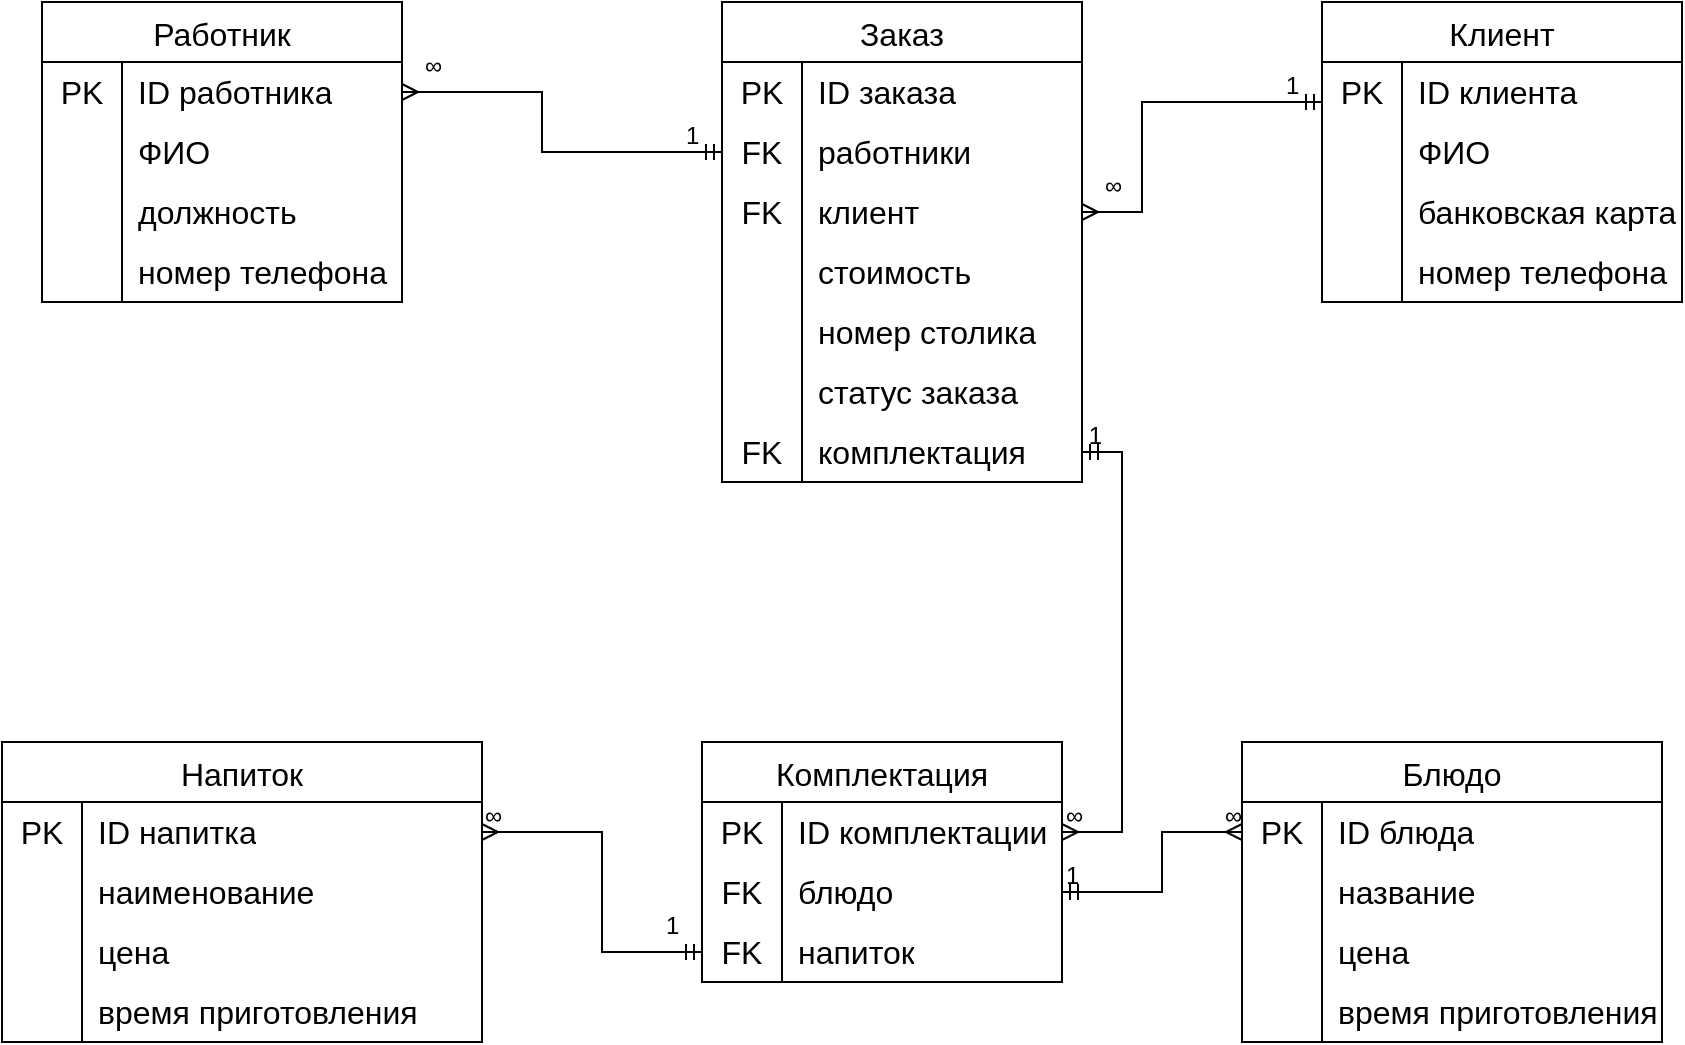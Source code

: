 <mxfile version="20.8.18" type="device"><diagram id="R2lEEEUBdFMjLlhIrx00" name="Page-1"><mxGraphModel dx="1114" dy="616" grid="1" gridSize="10" guides="1" tooltips="1" connect="1" arrows="1" fold="1" page="1" pageScale="1" pageWidth="850" pageHeight="1100" math="0" shadow="0" extFonts="Permanent Marker^https://fonts.googleapis.com/css?family=Permanent+Marker"><root><mxCell id="0"/><mxCell id="1" parent="0"/><mxCell id="Vai_K-066m-86eOSPjn1-1" value="Заказ" style="shape=table;startSize=30;container=1;collapsible=0;childLayout=tableLayout;fixedRows=1;rowLines=0;fontStyle=0;strokeColor=default;fontSize=16;" vertex="1" parent="1"><mxGeometry x="370" y="40" width="180" height="240" as="geometry"/></mxCell><mxCell id="Vai_K-066m-86eOSPjn1-2" value="" style="shape=tableRow;horizontal=0;startSize=0;swimlaneHead=0;swimlaneBody=0;top=0;left=0;bottom=0;right=0;collapsible=0;dropTarget=0;fillColor=none;points=[[0,0.5],[1,0.5]];portConstraint=eastwest;strokeColor=inherit;fontSize=16;" vertex="1" parent="Vai_K-066m-86eOSPjn1-1"><mxGeometry y="30" width="180" height="30" as="geometry"/></mxCell><mxCell id="Vai_K-066m-86eOSPjn1-3" value="PK" style="shape=partialRectangle;html=1;whiteSpace=wrap;connectable=0;fillColor=none;top=0;left=0;bottom=0;right=0;overflow=hidden;pointerEvents=1;strokeColor=inherit;fontSize=16;" vertex="1" parent="Vai_K-066m-86eOSPjn1-2"><mxGeometry width="40" height="30" as="geometry"><mxRectangle width="40" height="30" as="alternateBounds"/></mxGeometry></mxCell><mxCell id="Vai_K-066m-86eOSPjn1-4" value="ID заказа" style="shape=partialRectangle;html=1;whiteSpace=wrap;connectable=0;fillColor=none;top=0;left=0;bottom=0;right=0;align=left;spacingLeft=6;overflow=hidden;strokeColor=inherit;fontSize=16;" vertex="1" parent="Vai_K-066m-86eOSPjn1-2"><mxGeometry x="40" width="140" height="30" as="geometry"><mxRectangle width="140" height="30" as="alternateBounds"/></mxGeometry></mxCell><mxCell id="Vai_K-066m-86eOSPjn1-8" value="" style="shape=tableRow;horizontal=0;startSize=0;swimlaneHead=0;swimlaneBody=0;top=0;left=0;bottom=0;right=0;collapsible=0;dropTarget=0;fillColor=none;points=[[0,0.5],[1,0.5]];portConstraint=eastwest;strokeColor=inherit;fontSize=16;" vertex="1" parent="Vai_K-066m-86eOSPjn1-1"><mxGeometry y="60" width="180" height="30" as="geometry"/></mxCell><mxCell id="Vai_K-066m-86eOSPjn1-9" value="FK" style="shape=partialRectangle;html=1;whiteSpace=wrap;connectable=0;fillColor=none;top=0;left=0;bottom=0;right=0;overflow=hidden;strokeColor=inherit;fontSize=16;" vertex="1" parent="Vai_K-066m-86eOSPjn1-8"><mxGeometry width="40" height="30" as="geometry"><mxRectangle width="40" height="30" as="alternateBounds"/></mxGeometry></mxCell><mxCell id="Vai_K-066m-86eOSPjn1-10" value="работники" style="shape=partialRectangle;html=1;whiteSpace=wrap;connectable=0;fillColor=none;top=0;left=0;bottom=0;right=0;align=left;spacingLeft=6;overflow=hidden;strokeColor=inherit;fontSize=16;" vertex="1" parent="Vai_K-066m-86eOSPjn1-8"><mxGeometry x="40" width="140" height="30" as="geometry"><mxRectangle width="140" height="30" as="alternateBounds"/></mxGeometry></mxCell><mxCell id="Vai_K-066m-86eOSPjn1-11" style="shape=tableRow;horizontal=0;startSize=0;swimlaneHead=0;swimlaneBody=0;top=0;left=0;bottom=0;right=0;collapsible=0;dropTarget=0;fillColor=none;points=[[0,0.5],[1,0.5]];portConstraint=eastwest;strokeColor=inherit;fontSize=16;" vertex="1" parent="Vai_K-066m-86eOSPjn1-1"><mxGeometry y="90" width="180" height="30" as="geometry"/></mxCell><mxCell id="Vai_K-066m-86eOSPjn1-12" value="FK" style="shape=partialRectangle;html=1;whiteSpace=wrap;connectable=0;fillColor=none;top=0;left=0;bottom=0;right=0;overflow=hidden;strokeColor=inherit;fontSize=16;" vertex="1" parent="Vai_K-066m-86eOSPjn1-11"><mxGeometry width="40" height="30" as="geometry"><mxRectangle width="40" height="30" as="alternateBounds"/></mxGeometry></mxCell><mxCell id="Vai_K-066m-86eOSPjn1-13" value="клиент" style="shape=partialRectangle;html=1;whiteSpace=wrap;connectable=0;fillColor=none;top=0;left=0;bottom=0;right=0;align=left;spacingLeft=6;overflow=hidden;strokeColor=inherit;fontSize=16;" vertex="1" parent="Vai_K-066m-86eOSPjn1-11"><mxGeometry x="40" width="140" height="30" as="geometry"><mxRectangle width="140" height="30" as="alternateBounds"/></mxGeometry></mxCell><mxCell id="Vai_K-066m-86eOSPjn1-14" style="shape=tableRow;horizontal=0;startSize=0;swimlaneHead=0;swimlaneBody=0;top=0;left=0;bottom=0;right=0;collapsible=0;dropTarget=0;fillColor=none;points=[[0,0.5],[1,0.5]];portConstraint=eastwest;strokeColor=inherit;fontSize=16;" vertex="1" parent="Vai_K-066m-86eOSPjn1-1"><mxGeometry y="120" width="180" height="30" as="geometry"/></mxCell><mxCell id="Vai_K-066m-86eOSPjn1-15" style="shape=partialRectangle;html=1;whiteSpace=wrap;connectable=0;fillColor=none;top=0;left=0;bottom=0;right=0;overflow=hidden;strokeColor=inherit;fontSize=16;" vertex="1" parent="Vai_K-066m-86eOSPjn1-14"><mxGeometry width="40" height="30" as="geometry"><mxRectangle width="40" height="30" as="alternateBounds"/></mxGeometry></mxCell><mxCell id="Vai_K-066m-86eOSPjn1-16" value="стоимость" style="shape=partialRectangle;html=1;whiteSpace=wrap;connectable=0;fillColor=none;top=0;left=0;bottom=0;right=0;align=left;spacingLeft=6;overflow=hidden;strokeColor=inherit;fontSize=16;" vertex="1" parent="Vai_K-066m-86eOSPjn1-14"><mxGeometry x="40" width="140" height="30" as="geometry"><mxRectangle width="140" height="30" as="alternateBounds"/></mxGeometry></mxCell><mxCell id="Vai_K-066m-86eOSPjn1-5" value="" style="shape=tableRow;horizontal=0;startSize=0;swimlaneHead=0;swimlaneBody=0;top=0;left=0;bottom=0;right=0;collapsible=0;dropTarget=0;fillColor=none;points=[[0,0.5],[1,0.5]];portConstraint=eastwest;strokeColor=inherit;fontSize=16;" vertex="1" parent="Vai_K-066m-86eOSPjn1-1"><mxGeometry y="150" width="180" height="30" as="geometry"/></mxCell><mxCell id="Vai_K-066m-86eOSPjn1-6" value="" style="shape=partialRectangle;html=1;whiteSpace=wrap;connectable=0;fillColor=none;top=0;left=0;bottom=0;right=0;overflow=hidden;strokeColor=inherit;fontSize=16;" vertex="1" parent="Vai_K-066m-86eOSPjn1-5"><mxGeometry width="40" height="30" as="geometry"><mxRectangle width="40" height="30" as="alternateBounds"/></mxGeometry></mxCell><mxCell id="Vai_K-066m-86eOSPjn1-7" value="номер столика" style="shape=partialRectangle;html=1;whiteSpace=wrap;connectable=0;fillColor=none;top=0;left=0;bottom=0;right=0;align=left;spacingLeft=6;overflow=hidden;strokeColor=inherit;fontSize=16;" vertex="1" parent="Vai_K-066m-86eOSPjn1-5"><mxGeometry x="40" width="140" height="30" as="geometry"><mxRectangle width="140" height="30" as="alternateBounds"/></mxGeometry></mxCell><mxCell id="Vai_K-066m-86eOSPjn1-17" style="shape=tableRow;horizontal=0;startSize=0;swimlaneHead=0;swimlaneBody=0;top=0;left=0;bottom=0;right=0;collapsible=0;dropTarget=0;fillColor=none;points=[[0,0.5],[1,0.5]];portConstraint=eastwest;strokeColor=inherit;fontSize=16;" vertex="1" parent="Vai_K-066m-86eOSPjn1-1"><mxGeometry y="180" width="180" height="30" as="geometry"/></mxCell><mxCell id="Vai_K-066m-86eOSPjn1-18" style="shape=partialRectangle;html=1;whiteSpace=wrap;connectable=0;fillColor=none;top=0;left=0;bottom=0;right=0;overflow=hidden;strokeColor=inherit;fontSize=16;" vertex="1" parent="Vai_K-066m-86eOSPjn1-17"><mxGeometry width="40" height="30" as="geometry"><mxRectangle width="40" height="30" as="alternateBounds"/></mxGeometry></mxCell><mxCell id="Vai_K-066m-86eOSPjn1-19" value="статус заказа" style="shape=partialRectangle;html=1;whiteSpace=wrap;connectable=0;fillColor=none;top=0;left=0;bottom=0;right=0;align=left;spacingLeft=6;overflow=hidden;strokeColor=inherit;fontSize=16;" vertex="1" parent="Vai_K-066m-86eOSPjn1-17"><mxGeometry x="40" width="140" height="30" as="geometry"><mxRectangle width="140" height="30" as="alternateBounds"/></mxGeometry></mxCell><mxCell id="Vai_K-066m-86eOSPjn1-87" style="shape=tableRow;horizontal=0;startSize=0;swimlaneHead=0;swimlaneBody=0;top=0;left=0;bottom=0;right=0;collapsible=0;dropTarget=0;fillColor=none;points=[[0,0.5],[1,0.5]];portConstraint=eastwest;strokeColor=inherit;fontSize=16;" vertex="1" parent="Vai_K-066m-86eOSPjn1-1"><mxGeometry y="210" width="180" height="30" as="geometry"/></mxCell><mxCell id="Vai_K-066m-86eOSPjn1-88" value="FK" style="shape=partialRectangle;html=1;whiteSpace=wrap;connectable=0;fillColor=none;top=0;left=0;bottom=0;right=0;overflow=hidden;strokeColor=inherit;fontSize=16;" vertex="1" parent="Vai_K-066m-86eOSPjn1-87"><mxGeometry width="40" height="30" as="geometry"><mxRectangle width="40" height="30" as="alternateBounds"/></mxGeometry></mxCell><mxCell id="Vai_K-066m-86eOSPjn1-89" value="комплектация" style="shape=partialRectangle;html=1;whiteSpace=wrap;connectable=0;fillColor=none;top=0;left=0;bottom=0;right=0;align=left;spacingLeft=6;overflow=hidden;strokeColor=inherit;fontSize=16;" vertex="1" parent="Vai_K-066m-86eOSPjn1-87"><mxGeometry x="40" width="140" height="30" as="geometry"><mxRectangle width="140" height="30" as="alternateBounds"/></mxGeometry></mxCell><mxCell id="Vai_K-066m-86eOSPjn1-20" value="Работник" style="shape=table;startSize=30;container=1;collapsible=0;childLayout=tableLayout;fixedRows=1;rowLines=0;fontStyle=0;strokeColor=default;fontSize=16;" vertex="1" parent="1"><mxGeometry x="30" y="40" width="180" height="150" as="geometry"/></mxCell><mxCell id="Vai_K-066m-86eOSPjn1-24" value="" style="shape=tableRow;horizontal=0;startSize=0;swimlaneHead=0;swimlaneBody=0;top=0;left=0;bottom=0;right=0;collapsible=0;dropTarget=0;fillColor=none;points=[[0,0.5],[1,0.5]];portConstraint=eastwest;strokeColor=inherit;fontSize=16;" vertex="1" parent="Vai_K-066m-86eOSPjn1-20"><mxGeometry y="30" width="180" height="30" as="geometry"/></mxCell><mxCell id="Vai_K-066m-86eOSPjn1-25" value="PK" style="shape=partialRectangle;html=1;whiteSpace=wrap;connectable=0;fillColor=none;top=0;left=0;bottom=0;right=0;overflow=hidden;strokeColor=inherit;fontSize=16;" vertex="1" parent="Vai_K-066m-86eOSPjn1-24"><mxGeometry width="40" height="30" as="geometry"><mxRectangle width="40" height="30" as="alternateBounds"/></mxGeometry></mxCell><mxCell id="Vai_K-066m-86eOSPjn1-26" value="ID работника" style="shape=partialRectangle;html=1;whiteSpace=wrap;connectable=0;fillColor=none;top=0;left=0;bottom=0;right=0;align=left;spacingLeft=6;overflow=hidden;strokeColor=inherit;fontSize=16;" vertex="1" parent="Vai_K-066m-86eOSPjn1-24"><mxGeometry x="40" width="140" height="30" as="geometry"><mxRectangle width="140" height="30" as="alternateBounds"/></mxGeometry></mxCell><mxCell id="Vai_K-066m-86eOSPjn1-21" value="" style="shape=tableRow;horizontal=0;startSize=0;swimlaneHead=0;swimlaneBody=0;top=0;left=0;bottom=0;right=0;collapsible=0;dropTarget=0;fillColor=none;points=[[0,0.5],[1,0.5]];portConstraint=eastwest;strokeColor=inherit;fontSize=16;" vertex="1" parent="Vai_K-066m-86eOSPjn1-20"><mxGeometry y="60" width="180" height="30" as="geometry"/></mxCell><mxCell id="Vai_K-066m-86eOSPjn1-22" value="" style="shape=partialRectangle;html=1;whiteSpace=wrap;connectable=0;fillColor=none;top=0;left=0;bottom=0;right=0;overflow=hidden;pointerEvents=1;strokeColor=inherit;fontSize=16;" vertex="1" parent="Vai_K-066m-86eOSPjn1-21"><mxGeometry width="40" height="30" as="geometry"><mxRectangle width="40" height="30" as="alternateBounds"/></mxGeometry></mxCell><mxCell id="Vai_K-066m-86eOSPjn1-23" value="ФИО" style="shape=partialRectangle;html=1;whiteSpace=wrap;connectable=0;fillColor=none;top=0;left=0;bottom=0;right=0;align=left;spacingLeft=6;overflow=hidden;strokeColor=inherit;fontSize=16;" vertex="1" parent="Vai_K-066m-86eOSPjn1-21"><mxGeometry x="40" width="140" height="30" as="geometry"><mxRectangle width="140" height="30" as="alternateBounds"/></mxGeometry></mxCell><mxCell id="Vai_K-066m-86eOSPjn1-27" style="shape=tableRow;horizontal=0;startSize=0;swimlaneHead=0;swimlaneBody=0;top=0;left=0;bottom=0;right=0;collapsible=0;dropTarget=0;fillColor=none;points=[[0,0.5],[1,0.5]];portConstraint=eastwest;strokeColor=inherit;fontSize=16;" vertex="1" parent="Vai_K-066m-86eOSPjn1-20"><mxGeometry y="90" width="180" height="30" as="geometry"/></mxCell><mxCell id="Vai_K-066m-86eOSPjn1-28" style="shape=partialRectangle;html=1;whiteSpace=wrap;connectable=0;fillColor=none;top=0;left=0;bottom=0;right=0;overflow=hidden;strokeColor=inherit;fontSize=16;" vertex="1" parent="Vai_K-066m-86eOSPjn1-27"><mxGeometry width="40" height="30" as="geometry"><mxRectangle width="40" height="30" as="alternateBounds"/></mxGeometry></mxCell><mxCell id="Vai_K-066m-86eOSPjn1-29" value="должность" style="shape=partialRectangle;html=1;whiteSpace=wrap;connectable=0;fillColor=none;top=0;left=0;bottom=0;right=0;align=left;spacingLeft=6;overflow=hidden;strokeColor=inherit;fontSize=16;" vertex="1" parent="Vai_K-066m-86eOSPjn1-27"><mxGeometry x="40" width="140" height="30" as="geometry"><mxRectangle width="140" height="30" as="alternateBounds"/></mxGeometry></mxCell><mxCell id="Vai_K-066m-86eOSPjn1-30" style="shape=tableRow;horizontal=0;startSize=0;swimlaneHead=0;swimlaneBody=0;top=0;left=0;bottom=0;right=0;collapsible=0;dropTarget=0;fillColor=none;points=[[0,0.5],[1,0.5]];portConstraint=eastwest;strokeColor=inherit;fontSize=16;" vertex="1" parent="Vai_K-066m-86eOSPjn1-20"><mxGeometry y="120" width="180" height="30" as="geometry"/></mxCell><mxCell id="Vai_K-066m-86eOSPjn1-31" style="shape=partialRectangle;html=1;whiteSpace=wrap;connectable=0;fillColor=none;top=0;left=0;bottom=0;right=0;overflow=hidden;strokeColor=inherit;fontSize=16;" vertex="1" parent="Vai_K-066m-86eOSPjn1-30"><mxGeometry width="40" height="30" as="geometry"><mxRectangle width="40" height="30" as="alternateBounds"/></mxGeometry></mxCell><mxCell id="Vai_K-066m-86eOSPjn1-32" value="номер телефона" style="shape=partialRectangle;html=1;whiteSpace=wrap;connectable=0;fillColor=none;top=0;left=0;bottom=0;right=0;align=left;spacingLeft=6;overflow=hidden;strokeColor=inherit;fontSize=16;" vertex="1" parent="Vai_K-066m-86eOSPjn1-30"><mxGeometry x="40" width="140" height="30" as="geometry"><mxRectangle width="140" height="30" as="alternateBounds"/></mxGeometry></mxCell><mxCell id="Vai_K-066m-86eOSPjn1-39" value="Клиент" style="shape=table;startSize=30;container=1;collapsible=0;childLayout=tableLayout;fixedRows=1;rowLines=0;fontStyle=0;strokeColor=default;fontSize=16;" vertex="1" parent="1"><mxGeometry x="670" y="40" width="180" height="150" as="geometry"/></mxCell><mxCell id="Vai_K-066m-86eOSPjn1-46" style="shape=tableRow;horizontal=0;startSize=0;swimlaneHead=0;swimlaneBody=0;top=0;left=0;bottom=0;right=0;collapsible=0;dropTarget=0;fillColor=none;points=[[0,0.5],[1,0.5]];portConstraint=eastwest;strokeColor=inherit;fontSize=16;" vertex="1" parent="Vai_K-066m-86eOSPjn1-39"><mxGeometry y="30" width="180" height="30" as="geometry"/></mxCell><mxCell id="Vai_K-066m-86eOSPjn1-47" value="PK" style="shape=partialRectangle;html=1;whiteSpace=wrap;connectable=0;fillColor=none;top=0;left=0;bottom=0;right=0;overflow=hidden;strokeColor=inherit;fontSize=16;" vertex="1" parent="Vai_K-066m-86eOSPjn1-46"><mxGeometry width="40" height="30" as="geometry"><mxRectangle width="40" height="30" as="alternateBounds"/></mxGeometry></mxCell><mxCell id="Vai_K-066m-86eOSPjn1-48" value="ID клиента" style="shape=partialRectangle;html=1;whiteSpace=wrap;connectable=0;fillColor=none;top=0;left=0;bottom=0;right=0;align=left;spacingLeft=6;overflow=hidden;strokeColor=inherit;fontSize=16;" vertex="1" parent="Vai_K-066m-86eOSPjn1-46"><mxGeometry x="40" width="140" height="30" as="geometry"><mxRectangle width="140" height="30" as="alternateBounds"/></mxGeometry></mxCell><mxCell id="Vai_K-066m-86eOSPjn1-40" value="" style="shape=tableRow;horizontal=0;startSize=0;swimlaneHead=0;swimlaneBody=0;top=0;left=0;bottom=0;right=0;collapsible=0;dropTarget=0;fillColor=none;points=[[0,0.5],[1,0.5]];portConstraint=eastwest;strokeColor=inherit;fontSize=16;" vertex="1" parent="Vai_K-066m-86eOSPjn1-39"><mxGeometry y="60" width="180" height="30" as="geometry"/></mxCell><mxCell id="Vai_K-066m-86eOSPjn1-41" value="" style="shape=partialRectangle;html=1;whiteSpace=wrap;connectable=0;fillColor=none;top=0;left=0;bottom=0;right=0;overflow=hidden;pointerEvents=1;strokeColor=inherit;fontSize=16;" vertex="1" parent="Vai_K-066m-86eOSPjn1-40"><mxGeometry width="40" height="30" as="geometry"><mxRectangle width="40" height="30" as="alternateBounds"/></mxGeometry></mxCell><mxCell id="Vai_K-066m-86eOSPjn1-42" value="ФИО" style="shape=partialRectangle;html=1;whiteSpace=wrap;connectable=0;fillColor=none;top=0;left=0;bottom=0;right=0;align=left;spacingLeft=6;overflow=hidden;strokeColor=inherit;fontSize=16;" vertex="1" parent="Vai_K-066m-86eOSPjn1-40"><mxGeometry x="40" width="140" height="30" as="geometry"><mxRectangle width="140" height="30" as="alternateBounds"/></mxGeometry></mxCell><mxCell id="Vai_K-066m-86eOSPjn1-43" value="" style="shape=tableRow;horizontal=0;startSize=0;swimlaneHead=0;swimlaneBody=0;top=0;left=0;bottom=0;right=0;collapsible=0;dropTarget=0;fillColor=none;points=[[0,0.5],[1,0.5]];portConstraint=eastwest;strokeColor=inherit;fontSize=16;" vertex="1" parent="Vai_K-066m-86eOSPjn1-39"><mxGeometry y="90" width="180" height="30" as="geometry"/></mxCell><mxCell id="Vai_K-066m-86eOSPjn1-44" value="" style="shape=partialRectangle;html=1;whiteSpace=wrap;connectable=0;fillColor=none;top=0;left=0;bottom=0;right=0;overflow=hidden;strokeColor=inherit;fontSize=16;" vertex="1" parent="Vai_K-066m-86eOSPjn1-43"><mxGeometry width="40" height="30" as="geometry"><mxRectangle width="40" height="30" as="alternateBounds"/></mxGeometry></mxCell><mxCell id="Vai_K-066m-86eOSPjn1-45" value="банковская карта" style="shape=partialRectangle;html=1;whiteSpace=wrap;connectable=0;fillColor=none;top=0;left=0;bottom=0;right=0;align=left;spacingLeft=6;overflow=hidden;strokeColor=inherit;fontSize=16;" vertex="1" parent="Vai_K-066m-86eOSPjn1-43"><mxGeometry x="40" width="140" height="30" as="geometry"><mxRectangle width="140" height="30" as="alternateBounds"/></mxGeometry></mxCell><mxCell id="Vai_K-066m-86eOSPjn1-49" style="shape=tableRow;horizontal=0;startSize=0;swimlaneHead=0;swimlaneBody=0;top=0;left=0;bottom=0;right=0;collapsible=0;dropTarget=0;fillColor=none;points=[[0,0.5],[1,0.5]];portConstraint=eastwest;strokeColor=inherit;fontSize=16;" vertex="1" parent="Vai_K-066m-86eOSPjn1-39"><mxGeometry y="120" width="180" height="30" as="geometry"/></mxCell><mxCell id="Vai_K-066m-86eOSPjn1-50" style="shape=partialRectangle;html=1;whiteSpace=wrap;connectable=0;fillColor=none;top=0;left=0;bottom=0;right=0;overflow=hidden;strokeColor=inherit;fontSize=16;" vertex="1" parent="Vai_K-066m-86eOSPjn1-49"><mxGeometry width="40" height="30" as="geometry"><mxRectangle width="40" height="30" as="alternateBounds"/></mxGeometry></mxCell><mxCell id="Vai_K-066m-86eOSPjn1-51" value="номер телефона" style="shape=partialRectangle;html=1;whiteSpace=wrap;connectable=0;fillColor=none;top=0;left=0;bottom=0;right=0;align=left;spacingLeft=6;overflow=hidden;strokeColor=inherit;fontSize=16;" vertex="1" parent="Vai_K-066m-86eOSPjn1-49"><mxGeometry x="40" width="140" height="30" as="geometry"><mxRectangle width="140" height="30" as="alternateBounds"/></mxGeometry></mxCell><mxCell id="Vai_K-066m-86eOSPjn1-68" value="Комплектация" style="shape=table;startSize=30;container=1;collapsible=0;childLayout=tableLayout;fixedRows=1;rowLines=0;fontStyle=0;strokeColor=default;fontSize=16;" vertex="1" parent="1"><mxGeometry x="360" y="410" width="180" height="120" as="geometry"/></mxCell><mxCell id="Vai_K-066m-86eOSPjn1-69" value="" style="shape=tableRow;horizontal=0;startSize=0;swimlaneHead=0;swimlaneBody=0;top=0;left=0;bottom=0;right=0;collapsible=0;dropTarget=0;fillColor=none;points=[[0,0.5],[1,0.5]];portConstraint=eastwest;strokeColor=inherit;fontSize=16;" vertex="1" parent="Vai_K-066m-86eOSPjn1-68"><mxGeometry y="30" width="180" height="30" as="geometry"/></mxCell><mxCell id="Vai_K-066m-86eOSPjn1-70" value="PK" style="shape=partialRectangle;html=1;whiteSpace=wrap;connectable=0;fillColor=none;top=0;left=0;bottom=0;right=0;overflow=hidden;pointerEvents=1;strokeColor=inherit;fontSize=16;" vertex="1" parent="Vai_K-066m-86eOSPjn1-69"><mxGeometry width="40" height="30" as="geometry"><mxRectangle width="40" height="30" as="alternateBounds"/></mxGeometry></mxCell><mxCell id="Vai_K-066m-86eOSPjn1-71" value="ID комплектации" style="shape=partialRectangle;html=1;whiteSpace=wrap;connectable=0;fillColor=none;top=0;left=0;bottom=0;right=0;align=left;spacingLeft=6;overflow=hidden;strokeColor=inherit;fontSize=16;" vertex="1" parent="Vai_K-066m-86eOSPjn1-69"><mxGeometry x="40" width="140" height="30" as="geometry"><mxRectangle width="140" height="30" as="alternateBounds"/></mxGeometry></mxCell><mxCell id="Vai_K-066m-86eOSPjn1-72" value="" style="shape=tableRow;horizontal=0;startSize=0;swimlaneHead=0;swimlaneBody=0;top=0;left=0;bottom=0;right=0;collapsible=0;dropTarget=0;fillColor=none;points=[[0,0.5],[1,0.5]];portConstraint=eastwest;strokeColor=inherit;fontSize=16;" vertex="1" parent="Vai_K-066m-86eOSPjn1-68"><mxGeometry y="60" width="180" height="30" as="geometry"/></mxCell><mxCell id="Vai_K-066m-86eOSPjn1-73" value="FK" style="shape=partialRectangle;html=1;whiteSpace=wrap;connectable=0;fillColor=none;top=0;left=0;bottom=0;right=0;overflow=hidden;strokeColor=inherit;fontSize=16;" vertex="1" parent="Vai_K-066m-86eOSPjn1-72"><mxGeometry width="40" height="30" as="geometry"><mxRectangle width="40" height="30" as="alternateBounds"/></mxGeometry></mxCell><mxCell id="Vai_K-066m-86eOSPjn1-74" value="блюдо" style="shape=partialRectangle;html=1;whiteSpace=wrap;connectable=0;fillColor=none;top=0;left=0;bottom=0;right=0;align=left;spacingLeft=6;overflow=hidden;strokeColor=inherit;fontSize=16;" vertex="1" parent="Vai_K-066m-86eOSPjn1-72"><mxGeometry x="40" width="140" height="30" as="geometry"><mxRectangle width="140" height="30" as="alternateBounds"/></mxGeometry></mxCell><mxCell id="Vai_K-066m-86eOSPjn1-75" style="shape=tableRow;horizontal=0;startSize=0;swimlaneHead=0;swimlaneBody=0;top=0;left=0;bottom=0;right=0;collapsible=0;dropTarget=0;fillColor=none;points=[[0,0.5],[1,0.5]];portConstraint=eastwest;strokeColor=inherit;fontSize=16;" vertex="1" parent="Vai_K-066m-86eOSPjn1-68"><mxGeometry y="90" width="180" height="30" as="geometry"/></mxCell><mxCell id="Vai_K-066m-86eOSPjn1-76" value="FK" style="shape=partialRectangle;html=1;whiteSpace=wrap;connectable=0;fillColor=none;top=0;left=0;bottom=0;right=0;overflow=hidden;strokeColor=inherit;fontSize=16;" vertex="1" parent="Vai_K-066m-86eOSPjn1-75"><mxGeometry width="40" height="30" as="geometry"><mxRectangle width="40" height="30" as="alternateBounds"/></mxGeometry></mxCell><mxCell id="Vai_K-066m-86eOSPjn1-77" value="напиток" style="shape=partialRectangle;html=1;whiteSpace=wrap;connectable=0;fillColor=none;top=0;left=0;bottom=0;right=0;align=left;spacingLeft=6;overflow=hidden;strokeColor=inherit;fontSize=16;" vertex="1" parent="Vai_K-066m-86eOSPjn1-75"><mxGeometry x="40" width="140" height="30" as="geometry"><mxRectangle width="140" height="30" as="alternateBounds"/></mxGeometry></mxCell><mxCell id="Vai_K-066m-86eOSPjn1-93" value="Блюдо" style="shape=table;startSize=30;container=1;collapsible=0;childLayout=tableLayout;fixedRows=1;rowLines=0;fontStyle=0;strokeColor=default;fontSize=16;" vertex="1" parent="1"><mxGeometry x="630" y="410" width="210" height="150" as="geometry"/></mxCell><mxCell id="Vai_K-066m-86eOSPjn1-94" value="" style="shape=tableRow;horizontal=0;startSize=0;swimlaneHead=0;swimlaneBody=0;top=0;left=0;bottom=0;right=0;collapsible=0;dropTarget=0;fillColor=none;points=[[0,0.5],[1,0.5]];portConstraint=eastwest;strokeColor=inherit;fontSize=16;" vertex="1" parent="Vai_K-066m-86eOSPjn1-93"><mxGeometry y="30" width="210" height="30" as="geometry"/></mxCell><mxCell id="Vai_K-066m-86eOSPjn1-95" value="PK" style="shape=partialRectangle;html=1;whiteSpace=wrap;connectable=0;fillColor=none;top=0;left=0;bottom=0;right=0;overflow=hidden;pointerEvents=1;strokeColor=inherit;fontSize=16;" vertex="1" parent="Vai_K-066m-86eOSPjn1-94"><mxGeometry width="40" height="30" as="geometry"><mxRectangle width="40" height="30" as="alternateBounds"/></mxGeometry></mxCell><mxCell id="Vai_K-066m-86eOSPjn1-96" value="ID блюда" style="shape=partialRectangle;html=1;whiteSpace=wrap;connectable=0;fillColor=none;top=0;left=0;bottom=0;right=0;align=left;spacingLeft=6;overflow=hidden;strokeColor=inherit;fontSize=16;" vertex="1" parent="Vai_K-066m-86eOSPjn1-94"><mxGeometry x="40" width="170" height="30" as="geometry"><mxRectangle width="170" height="30" as="alternateBounds"/></mxGeometry></mxCell><mxCell id="Vai_K-066m-86eOSPjn1-97" value="" style="shape=tableRow;horizontal=0;startSize=0;swimlaneHead=0;swimlaneBody=0;top=0;left=0;bottom=0;right=0;collapsible=0;dropTarget=0;fillColor=none;points=[[0,0.5],[1,0.5]];portConstraint=eastwest;strokeColor=inherit;fontSize=16;" vertex="1" parent="Vai_K-066m-86eOSPjn1-93"><mxGeometry y="60" width="210" height="30" as="geometry"/></mxCell><mxCell id="Vai_K-066m-86eOSPjn1-98" value="" style="shape=partialRectangle;html=1;whiteSpace=wrap;connectable=0;fillColor=none;top=0;left=0;bottom=0;right=0;overflow=hidden;strokeColor=inherit;fontSize=16;" vertex="1" parent="Vai_K-066m-86eOSPjn1-97"><mxGeometry width="40" height="30" as="geometry"><mxRectangle width="40" height="30" as="alternateBounds"/></mxGeometry></mxCell><mxCell id="Vai_K-066m-86eOSPjn1-99" value="название&amp;nbsp;" style="shape=partialRectangle;html=1;whiteSpace=wrap;connectable=0;fillColor=none;top=0;left=0;bottom=0;right=0;align=left;spacingLeft=6;overflow=hidden;strokeColor=inherit;fontSize=16;" vertex="1" parent="Vai_K-066m-86eOSPjn1-97"><mxGeometry x="40" width="170" height="30" as="geometry"><mxRectangle width="170" height="30" as="alternateBounds"/></mxGeometry></mxCell><mxCell id="Vai_K-066m-86eOSPjn1-100" style="shape=tableRow;horizontal=0;startSize=0;swimlaneHead=0;swimlaneBody=0;top=0;left=0;bottom=0;right=0;collapsible=0;dropTarget=0;fillColor=none;points=[[0,0.5],[1,0.5]];portConstraint=eastwest;strokeColor=inherit;fontSize=16;" vertex="1" parent="Vai_K-066m-86eOSPjn1-93"><mxGeometry y="90" width="210" height="30" as="geometry"/></mxCell><mxCell id="Vai_K-066m-86eOSPjn1-101" style="shape=partialRectangle;html=1;whiteSpace=wrap;connectable=0;fillColor=none;top=0;left=0;bottom=0;right=0;overflow=hidden;strokeColor=inherit;fontSize=16;" vertex="1" parent="Vai_K-066m-86eOSPjn1-100"><mxGeometry width="40" height="30" as="geometry"><mxRectangle width="40" height="30" as="alternateBounds"/></mxGeometry></mxCell><mxCell id="Vai_K-066m-86eOSPjn1-102" value="цена" style="shape=partialRectangle;html=1;whiteSpace=wrap;connectable=0;fillColor=none;top=0;left=0;bottom=0;right=0;align=left;spacingLeft=6;overflow=hidden;strokeColor=inherit;fontSize=16;" vertex="1" parent="Vai_K-066m-86eOSPjn1-100"><mxGeometry x="40" width="170" height="30" as="geometry"><mxRectangle width="170" height="30" as="alternateBounds"/></mxGeometry></mxCell><mxCell id="Vai_K-066m-86eOSPjn1-103" style="shape=tableRow;horizontal=0;startSize=0;swimlaneHead=0;swimlaneBody=0;top=0;left=0;bottom=0;right=0;collapsible=0;dropTarget=0;fillColor=none;points=[[0,0.5],[1,0.5]];portConstraint=eastwest;strokeColor=inherit;fontSize=16;" vertex="1" parent="Vai_K-066m-86eOSPjn1-93"><mxGeometry y="120" width="210" height="30" as="geometry"/></mxCell><mxCell id="Vai_K-066m-86eOSPjn1-104" style="shape=partialRectangle;html=1;whiteSpace=wrap;connectable=0;fillColor=none;top=0;left=0;bottom=0;right=0;overflow=hidden;strokeColor=inherit;fontSize=16;" vertex="1" parent="Vai_K-066m-86eOSPjn1-103"><mxGeometry width="40" height="30" as="geometry"><mxRectangle width="40" height="30" as="alternateBounds"/></mxGeometry></mxCell><mxCell id="Vai_K-066m-86eOSPjn1-105" value="время приготовления" style="shape=partialRectangle;html=1;whiteSpace=wrap;connectable=0;fillColor=none;top=0;left=0;bottom=0;right=0;align=left;spacingLeft=6;overflow=hidden;strokeColor=inherit;fontSize=16;" vertex="1" parent="Vai_K-066m-86eOSPjn1-103"><mxGeometry x="40" width="170" height="30" as="geometry"><mxRectangle width="170" height="30" as="alternateBounds"/></mxGeometry></mxCell><mxCell id="Vai_K-066m-86eOSPjn1-112" value="Напиток" style="shape=table;startSize=30;container=1;collapsible=0;childLayout=tableLayout;fixedRows=1;rowLines=0;fontStyle=0;strokeColor=default;fontSize=16;" vertex="1" parent="1"><mxGeometry x="10" y="410" width="240" height="150" as="geometry"/></mxCell><mxCell id="Vai_K-066m-86eOSPjn1-113" value="" style="shape=tableRow;horizontal=0;startSize=0;swimlaneHead=0;swimlaneBody=0;top=0;left=0;bottom=0;right=0;collapsible=0;dropTarget=0;fillColor=none;points=[[0,0.5],[1,0.5]];portConstraint=eastwest;strokeColor=inherit;fontSize=16;" vertex="1" parent="Vai_K-066m-86eOSPjn1-112"><mxGeometry y="30" width="240" height="30" as="geometry"/></mxCell><mxCell id="Vai_K-066m-86eOSPjn1-114" value="PK" style="shape=partialRectangle;html=1;whiteSpace=wrap;connectable=0;fillColor=none;top=0;left=0;bottom=0;right=0;overflow=hidden;pointerEvents=1;strokeColor=inherit;fontSize=16;" vertex="1" parent="Vai_K-066m-86eOSPjn1-113"><mxGeometry width="40" height="30" as="geometry"><mxRectangle width="40" height="30" as="alternateBounds"/></mxGeometry></mxCell><mxCell id="Vai_K-066m-86eOSPjn1-115" value="ID напитка" style="shape=partialRectangle;html=1;whiteSpace=wrap;connectable=0;fillColor=none;top=0;left=0;bottom=0;right=0;align=left;spacingLeft=6;overflow=hidden;strokeColor=inherit;fontSize=16;" vertex="1" parent="Vai_K-066m-86eOSPjn1-113"><mxGeometry x="40" width="200" height="30" as="geometry"><mxRectangle width="200" height="30" as="alternateBounds"/></mxGeometry></mxCell><mxCell id="Vai_K-066m-86eOSPjn1-116" value="" style="shape=tableRow;horizontal=0;startSize=0;swimlaneHead=0;swimlaneBody=0;top=0;left=0;bottom=0;right=0;collapsible=0;dropTarget=0;fillColor=none;points=[[0,0.5],[1,0.5]];portConstraint=eastwest;strokeColor=inherit;fontSize=16;" vertex="1" parent="Vai_K-066m-86eOSPjn1-112"><mxGeometry y="60" width="240" height="30" as="geometry"/></mxCell><mxCell id="Vai_K-066m-86eOSPjn1-117" value="" style="shape=partialRectangle;html=1;whiteSpace=wrap;connectable=0;fillColor=none;top=0;left=0;bottom=0;right=0;overflow=hidden;strokeColor=inherit;fontSize=16;" vertex="1" parent="Vai_K-066m-86eOSPjn1-116"><mxGeometry width="40" height="30" as="geometry"><mxRectangle width="40" height="30" as="alternateBounds"/></mxGeometry></mxCell><mxCell id="Vai_K-066m-86eOSPjn1-118" value="наименование" style="shape=partialRectangle;html=1;whiteSpace=wrap;connectable=0;fillColor=none;top=0;left=0;bottom=0;right=0;align=left;spacingLeft=6;overflow=hidden;strokeColor=inherit;fontSize=16;" vertex="1" parent="Vai_K-066m-86eOSPjn1-116"><mxGeometry x="40" width="200" height="30" as="geometry"><mxRectangle width="200" height="30" as="alternateBounds"/></mxGeometry></mxCell><mxCell id="Vai_K-066m-86eOSPjn1-119" style="shape=tableRow;horizontal=0;startSize=0;swimlaneHead=0;swimlaneBody=0;top=0;left=0;bottom=0;right=0;collapsible=0;dropTarget=0;fillColor=none;points=[[0,0.5],[1,0.5]];portConstraint=eastwest;strokeColor=inherit;fontSize=16;" vertex="1" parent="Vai_K-066m-86eOSPjn1-112"><mxGeometry y="90" width="240" height="30" as="geometry"/></mxCell><mxCell id="Vai_K-066m-86eOSPjn1-120" style="shape=partialRectangle;html=1;whiteSpace=wrap;connectable=0;fillColor=none;top=0;left=0;bottom=0;right=0;overflow=hidden;strokeColor=inherit;fontSize=16;" vertex="1" parent="Vai_K-066m-86eOSPjn1-119"><mxGeometry width="40" height="30" as="geometry"><mxRectangle width="40" height="30" as="alternateBounds"/></mxGeometry></mxCell><mxCell id="Vai_K-066m-86eOSPjn1-121" value="цена" style="shape=partialRectangle;html=1;whiteSpace=wrap;connectable=0;fillColor=none;top=0;left=0;bottom=0;right=0;align=left;spacingLeft=6;overflow=hidden;strokeColor=inherit;fontSize=16;" vertex="1" parent="Vai_K-066m-86eOSPjn1-119"><mxGeometry x="40" width="200" height="30" as="geometry"><mxRectangle width="200" height="30" as="alternateBounds"/></mxGeometry></mxCell><mxCell id="Vai_K-066m-86eOSPjn1-122" style="shape=tableRow;horizontal=0;startSize=0;swimlaneHead=0;swimlaneBody=0;top=0;left=0;bottom=0;right=0;collapsible=0;dropTarget=0;fillColor=none;points=[[0,0.5],[1,0.5]];portConstraint=eastwest;strokeColor=inherit;fontSize=16;" vertex="1" parent="Vai_K-066m-86eOSPjn1-112"><mxGeometry y="120" width="240" height="30" as="geometry"/></mxCell><mxCell id="Vai_K-066m-86eOSPjn1-123" style="shape=partialRectangle;html=1;whiteSpace=wrap;connectable=0;fillColor=none;top=0;left=0;bottom=0;right=0;overflow=hidden;strokeColor=inherit;fontSize=16;" vertex="1" parent="Vai_K-066m-86eOSPjn1-122"><mxGeometry width="40" height="30" as="geometry"><mxRectangle width="40" height="30" as="alternateBounds"/></mxGeometry></mxCell><mxCell id="Vai_K-066m-86eOSPjn1-124" value="время приготовления" style="shape=partialRectangle;html=1;whiteSpace=wrap;connectable=0;fillColor=none;top=0;left=0;bottom=0;right=0;align=left;spacingLeft=6;overflow=hidden;strokeColor=inherit;fontSize=16;" vertex="1" parent="Vai_K-066m-86eOSPjn1-122"><mxGeometry x="40" width="200" height="30" as="geometry"><mxRectangle width="200" height="30" as="alternateBounds"/></mxGeometry></mxCell><mxCell id="Vai_K-066m-86eOSPjn1-134" value="" style="endArrow=ERmany;html=1;rounded=0;exitX=0;exitY=0.5;exitDx=0;exitDy=0;entryX=1;entryY=0.5;entryDx=0;entryDy=0;startArrow=ERmandOne;startFill=0;endFill=0;" edge="1" parent="1" source="Vai_K-066m-86eOSPjn1-8" target="Vai_K-066m-86eOSPjn1-24"><mxGeometry relative="1" as="geometry"><mxPoint x="360" y="310" as="sourcePoint"/><mxPoint x="220" y="80" as="targetPoint"/><Array as="points"><mxPoint x="370" y="115"/><mxPoint x="280" y="115"/><mxPoint x="280" y="85"/></Array></mxGeometry></mxCell><mxCell id="Vai_K-066m-86eOSPjn1-135" value="1" style="resizable=0;html=1;align=left;verticalAlign=bottom;" connectable="0" vertex="1" parent="Vai_K-066m-86eOSPjn1-134"><mxGeometry x="-1" relative="1" as="geometry"><mxPoint x="-20" as="offset"/></mxGeometry></mxCell><mxCell id="Vai_K-066m-86eOSPjn1-136" value="∞" style="resizable=0;html=1;align=right;verticalAlign=bottom;" connectable="0" vertex="1" parent="Vai_K-066m-86eOSPjn1-134"><mxGeometry x="1" relative="1" as="geometry"><mxPoint x="20" y="-5" as="offset"/></mxGeometry></mxCell><mxCell id="Vai_K-066m-86eOSPjn1-144" value="" style="endArrow=ERmany;html=1;rounded=0;exitX=0;exitY=0.5;exitDx=0;exitDy=0;entryX=1;entryY=0.5;entryDx=0;entryDy=0;startArrow=ERmandOne;startFill=0;endFill=0;" edge="1" parent="1" target="Vai_K-066m-86eOSPjn1-11"><mxGeometry relative="1" as="geometry"><mxPoint x="670" y="90" as="sourcePoint"/><mxPoint x="510" y="60" as="targetPoint"/><Array as="points"><mxPoint x="670" y="90"/><mxPoint x="580" y="90"/><mxPoint x="580" y="145"/><mxPoint x="570" y="145"/></Array></mxGeometry></mxCell><mxCell id="Vai_K-066m-86eOSPjn1-145" value="1" style="resizable=0;html=1;align=left;verticalAlign=bottom;" connectable="0" vertex="1" parent="Vai_K-066m-86eOSPjn1-144"><mxGeometry x="-1" relative="1" as="geometry"><mxPoint x="-20" as="offset"/></mxGeometry></mxCell><mxCell id="Vai_K-066m-86eOSPjn1-146" value="∞" style="resizable=0;html=1;align=right;verticalAlign=bottom;" connectable="0" vertex="1" parent="Vai_K-066m-86eOSPjn1-144"><mxGeometry x="1" relative="1" as="geometry"><mxPoint x="20" y="-5" as="offset"/></mxGeometry></mxCell><mxCell id="Vai_K-066m-86eOSPjn1-147" value="" style="endArrow=ERmandOne;html=1;rounded=0;entryX=1;entryY=0.5;entryDx=0;entryDy=0;exitX=1;exitY=0.5;exitDx=0;exitDy=0;endFill=0;startArrow=ERmany;startFill=0;" edge="1" parent="1" source="Vai_K-066m-86eOSPjn1-69" target="Vai_K-066m-86eOSPjn1-87"><mxGeometry relative="1" as="geometry"><mxPoint x="570" y="450" as="sourcePoint"/><mxPoint x="670" y="350" as="targetPoint"/><Array as="points"><mxPoint x="570" y="455"/><mxPoint x="570" y="265"/></Array></mxGeometry></mxCell><mxCell id="Vai_K-066m-86eOSPjn1-148" value="∞" style="resizable=0;html=1;align=left;verticalAlign=bottom;" connectable="0" vertex="1" parent="Vai_K-066m-86eOSPjn1-147"><mxGeometry x="-1" relative="1" as="geometry"/></mxCell><mxCell id="Vai_K-066m-86eOSPjn1-149" value="1" style="resizable=0;html=1;align=right;verticalAlign=bottom;" connectable="0" vertex="1" parent="Vai_K-066m-86eOSPjn1-147"><mxGeometry x="1" relative="1" as="geometry"><mxPoint x="10" as="offset"/></mxGeometry></mxCell><mxCell id="Vai_K-066m-86eOSPjn1-150" value="" style="endArrow=ERmany;html=1;rounded=0;entryX=0;entryY=0.5;entryDx=0;entryDy=0;exitX=1;exitY=0.5;exitDx=0;exitDy=0;startArrow=ERmandOne;startFill=0;endFill=0;" edge="1" parent="1" source="Vai_K-066m-86eOSPjn1-72" target="Vai_K-066m-86eOSPjn1-94"><mxGeometry relative="1" as="geometry"><mxPoint x="510" y="350" as="sourcePoint"/><mxPoint x="670" y="350" as="targetPoint"/><Array as="points"><mxPoint x="590" y="485"/><mxPoint x="590" y="455"/></Array></mxGeometry></mxCell><mxCell id="Vai_K-066m-86eOSPjn1-151" value="1" style="resizable=0;html=1;align=left;verticalAlign=bottom;" connectable="0" vertex="1" parent="Vai_K-066m-86eOSPjn1-150"><mxGeometry x="-1" relative="1" as="geometry"/></mxCell><mxCell id="Vai_K-066m-86eOSPjn1-152" value="∞" style="resizable=0;html=1;align=right;verticalAlign=bottom;" connectable="0" vertex="1" parent="Vai_K-066m-86eOSPjn1-150"><mxGeometry x="1" relative="1" as="geometry"/></mxCell><mxCell id="Vai_K-066m-86eOSPjn1-153" value="" style="endArrow=ERmany;html=1;rounded=0;exitX=0;exitY=0.5;exitDx=0;exitDy=0;entryX=1;entryY=0.5;entryDx=0;entryDy=0;endFill=0;startArrow=ERmandOne;startFill=0;" edge="1" parent="1" source="Vai_K-066m-86eOSPjn1-75" target="Vai_K-066m-86eOSPjn1-113"><mxGeometry relative="1" as="geometry"><mxPoint x="510" y="350" as="sourcePoint"/><mxPoint x="670" y="350" as="targetPoint"/><Array as="points"><mxPoint x="310" y="515"/><mxPoint x="310" y="455"/></Array></mxGeometry></mxCell><mxCell id="Vai_K-066m-86eOSPjn1-154" value="1" style="resizable=0;html=1;align=left;verticalAlign=bottom;" connectable="0" vertex="1" parent="Vai_K-066m-86eOSPjn1-153"><mxGeometry x="-1" relative="1" as="geometry"><mxPoint x="-20" y="-5" as="offset"/></mxGeometry></mxCell><mxCell id="Vai_K-066m-86eOSPjn1-155" value="∞" style="resizable=0;html=1;align=right;verticalAlign=bottom;" connectable="0" vertex="1" parent="Vai_K-066m-86eOSPjn1-153"><mxGeometry x="1" relative="1" as="geometry"><mxPoint x="10" as="offset"/></mxGeometry></mxCell></root></mxGraphModel></diagram></mxfile>